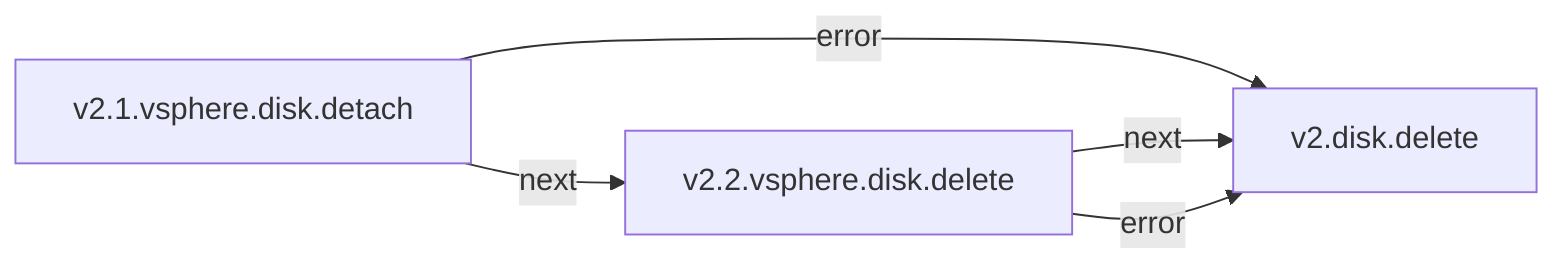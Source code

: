 graph LR
  v2.1.vsphere.disk.detach -->|next| v2.2.vsphere.disk.delete
  v2.1.vsphere.disk.detach -->|error| v2.disk.delete
  v2.2.vsphere.disk.delete -->|next| v2.disk.delete
  v2.2.vsphere.disk.delete -->|error| v2.disk.delete